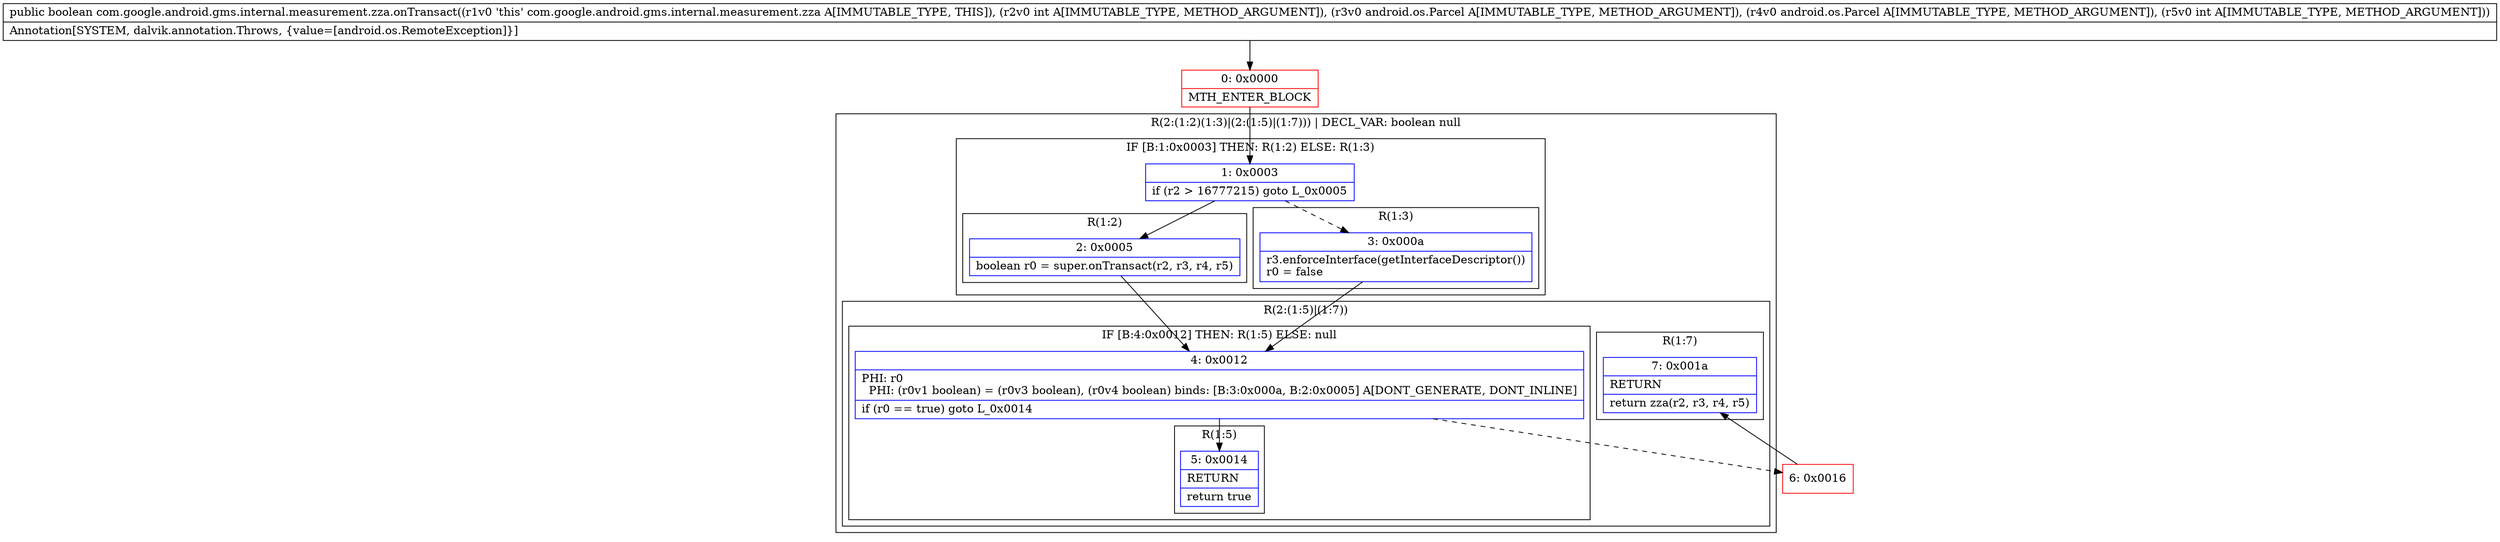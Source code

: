 digraph "CFG forcom.google.android.gms.internal.measurement.zza.onTransact(ILandroid\/os\/Parcel;Landroid\/os\/Parcel;I)Z" {
subgraph cluster_Region_425420049 {
label = "R(2:(1:2)(1:3)|(2:(1:5)|(1:7))) | DECL_VAR: boolean null\l";
node [shape=record,color=blue];
subgraph cluster_IfRegion_863827283 {
label = "IF [B:1:0x0003] THEN: R(1:2) ELSE: R(1:3)";
node [shape=record,color=blue];
Node_1 [shape=record,label="{1\:\ 0x0003|if (r2 \> 16777215) goto L_0x0005\l}"];
subgraph cluster_Region_969225977 {
label = "R(1:2)";
node [shape=record,color=blue];
Node_2 [shape=record,label="{2\:\ 0x0005|boolean r0 = super.onTransact(r2, r3, r4, r5)\l}"];
}
subgraph cluster_Region_1360554407 {
label = "R(1:3)";
node [shape=record,color=blue];
Node_3 [shape=record,label="{3\:\ 0x000a|r3.enforceInterface(getInterfaceDescriptor())\lr0 = false\l}"];
}
}
subgraph cluster_Region_1520451370 {
label = "R(2:(1:5)|(1:7))";
node [shape=record,color=blue];
subgraph cluster_IfRegion_5390614 {
label = "IF [B:4:0x0012] THEN: R(1:5) ELSE: null";
node [shape=record,color=blue];
Node_4 [shape=record,label="{4\:\ 0x0012|PHI: r0 \l  PHI: (r0v1 boolean) = (r0v3 boolean), (r0v4 boolean) binds: [B:3:0x000a, B:2:0x0005] A[DONT_GENERATE, DONT_INLINE]\l|if (r0 == true) goto L_0x0014\l}"];
subgraph cluster_Region_1122226144 {
label = "R(1:5)";
node [shape=record,color=blue];
Node_5 [shape=record,label="{5\:\ 0x0014|RETURN\l|return true\l}"];
}
}
subgraph cluster_Region_375487618 {
label = "R(1:7)";
node [shape=record,color=blue];
Node_7 [shape=record,label="{7\:\ 0x001a|RETURN\l|return zza(r2, r3, r4, r5)\l}"];
}
}
}
Node_0 [shape=record,color=red,label="{0\:\ 0x0000|MTH_ENTER_BLOCK\l}"];
Node_6 [shape=record,color=red,label="{6\:\ 0x0016}"];
MethodNode[shape=record,label="{public boolean com.google.android.gms.internal.measurement.zza.onTransact((r1v0 'this' com.google.android.gms.internal.measurement.zza A[IMMUTABLE_TYPE, THIS]), (r2v0 int A[IMMUTABLE_TYPE, METHOD_ARGUMENT]), (r3v0 android.os.Parcel A[IMMUTABLE_TYPE, METHOD_ARGUMENT]), (r4v0 android.os.Parcel A[IMMUTABLE_TYPE, METHOD_ARGUMENT]), (r5v0 int A[IMMUTABLE_TYPE, METHOD_ARGUMENT]))  | Annotation[SYSTEM, dalvik.annotation.Throws, \{value=[android.os.RemoteException]\}]\l}"];
MethodNode -> Node_0;
Node_1 -> Node_2;
Node_1 -> Node_3[style=dashed];
Node_2 -> Node_4;
Node_3 -> Node_4;
Node_4 -> Node_5;
Node_4 -> Node_6[style=dashed];
Node_0 -> Node_1;
Node_6 -> Node_7;
}


